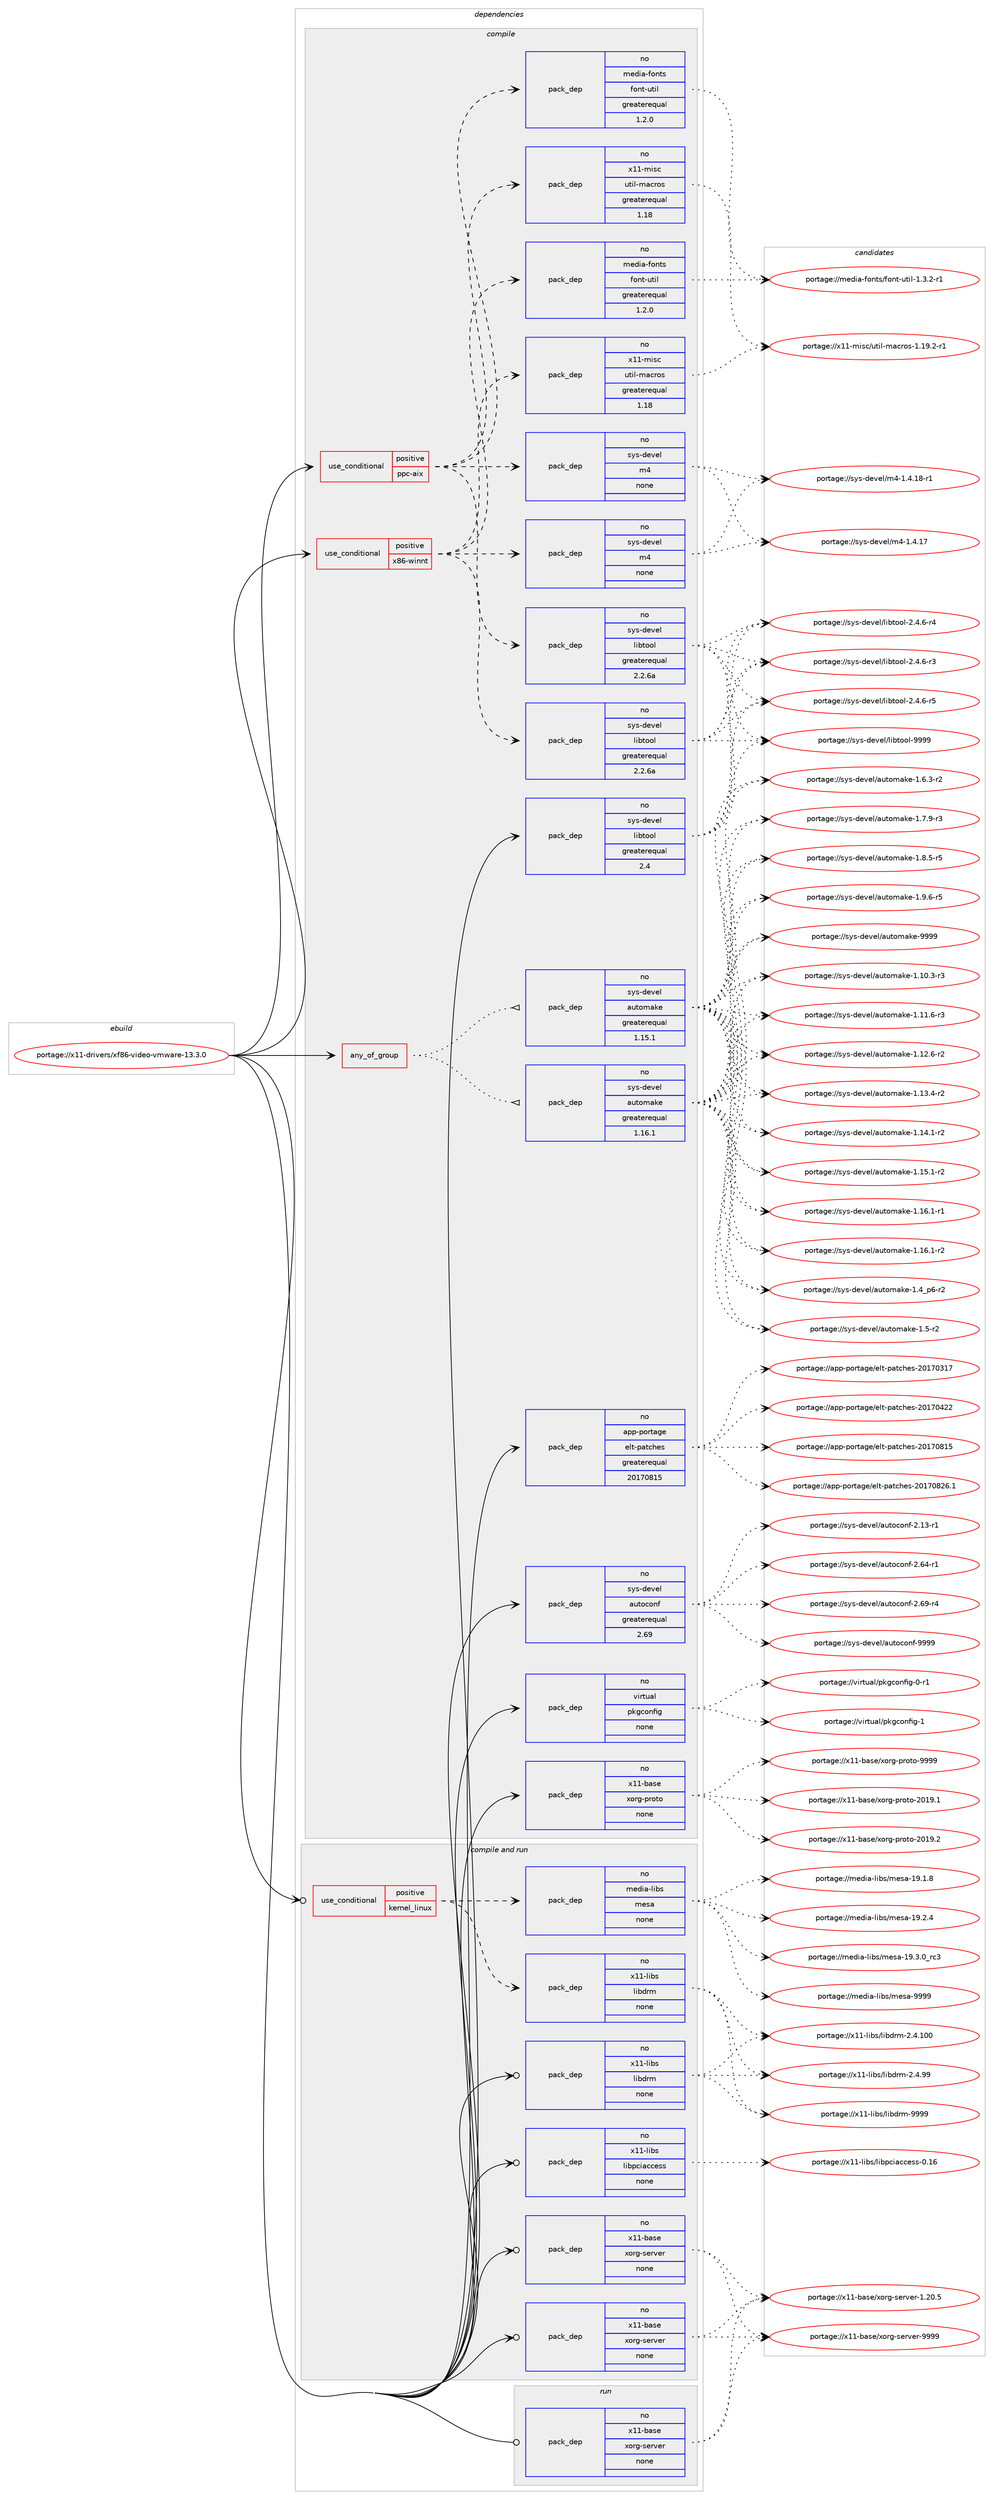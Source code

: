 digraph prolog {

# *************
# Graph options
# *************

newrank=true;
concentrate=true;
compound=true;
graph [rankdir=LR,fontname=Helvetica,fontsize=10,ranksep=1.5];#, ranksep=2.5, nodesep=0.2];
edge  [arrowhead=vee];
node  [fontname=Helvetica,fontsize=10];

# **********
# The ebuild
# **********

subgraph cluster_leftcol {
color=gray;
rank=same;
label=<<i>ebuild</i>>;
id [label="portage://x11-drivers/xf86-video-vmware-13.3.0", color=red, width=4, href="../x11-drivers/xf86-video-vmware-13.3.0.svg"];
}

# ****************
# The dependencies
# ****************

subgraph cluster_midcol {
color=gray;
label=<<i>dependencies</i>>;
subgraph cluster_compile {
fillcolor="#eeeeee";
style=filled;
label=<<i>compile</i>>;
subgraph any7732 {
dependency448470 [label=<<TABLE BORDER="0" CELLBORDER="1" CELLSPACING="0" CELLPADDING="4"><TR><TD CELLPADDING="10">any_of_group</TD></TR></TABLE>>, shape=none, color=red];subgraph pack332702 {
dependency448471 [label=<<TABLE BORDER="0" CELLBORDER="1" CELLSPACING="0" CELLPADDING="4" WIDTH="220"><TR><TD ROWSPAN="6" CELLPADDING="30">pack_dep</TD></TR><TR><TD WIDTH="110">no</TD></TR><TR><TD>sys-devel</TD></TR><TR><TD>automake</TD></TR><TR><TD>greaterequal</TD></TR><TR><TD>1.16.1</TD></TR></TABLE>>, shape=none, color=blue];
}
dependency448470:e -> dependency448471:w [weight=20,style="dotted",arrowhead="oinv"];
subgraph pack332703 {
dependency448472 [label=<<TABLE BORDER="0" CELLBORDER="1" CELLSPACING="0" CELLPADDING="4" WIDTH="220"><TR><TD ROWSPAN="6" CELLPADDING="30">pack_dep</TD></TR><TR><TD WIDTH="110">no</TD></TR><TR><TD>sys-devel</TD></TR><TR><TD>automake</TD></TR><TR><TD>greaterequal</TD></TR><TR><TD>1.15.1</TD></TR></TABLE>>, shape=none, color=blue];
}
dependency448470:e -> dependency448472:w [weight=20,style="dotted",arrowhead="oinv"];
}
id:e -> dependency448470:w [weight=20,style="solid",arrowhead="vee"];
subgraph cond107751 {
dependency448473 [label=<<TABLE BORDER="0" CELLBORDER="1" CELLSPACING="0" CELLPADDING="4"><TR><TD ROWSPAN="3" CELLPADDING="10">use_conditional</TD></TR><TR><TD>positive</TD></TR><TR><TD>ppc-aix</TD></TR></TABLE>>, shape=none, color=red];
subgraph pack332704 {
dependency448474 [label=<<TABLE BORDER="0" CELLBORDER="1" CELLSPACING="0" CELLPADDING="4" WIDTH="220"><TR><TD ROWSPAN="6" CELLPADDING="30">pack_dep</TD></TR><TR><TD WIDTH="110">no</TD></TR><TR><TD>sys-devel</TD></TR><TR><TD>libtool</TD></TR><TR><TD>greaterequal</TD></TR><TR><TD>2.2.6a</TD></TR></TABLE>>, shape=none, color=blue];
}
dependency448473:e -> dependency448474:w [weight=20,style="dashed",arrowhead="vee"];
subgraph pack332705 {
dependency448475 [label=<<TABLE BORDER="0" CELLBORDER="1" CELLSPACING="0" CELLPADDING="4" WIDTH="220"><TR><TD ROWSPAN="6" CELLPADDING="30">pack_dep</TD></TR><TR><TD WIDTH="110">no</TD></TR><TR><TD>sys-devel</TD></TR><TR><TD>m4</TD></TR><TR><TD>none</TD></TR><TR><TD></TD></TR></TABLE>>, shape=none, color=blue];
}
dependency448473:e -> dependency448475:w [weight=20,style="dashed",arrowhead="vee"];
subgraph pack332706 {
dependency448476 [label=<<TABLE BORDER="0" CELLBORDER="1" CELLSPACING="0" CELLPADDING="4" WIDTH="220"><TR><TD ROWSPAN="6" CELLPADDING="30">pack_dep</TD></TR><TR><TD WIDTH="110">no</TD></TR><TR><TD>x11-misc</TD></TR><TR><TD>util-macros</TD></TR><TR><TD>greaterequal</TD></TR><TR><TD>1.18</TD></TR></TABLE>>, shape=none, color=blue];
}
dependency448473:e -> dependency448476:w [weight=20,style="dashed",arrowhead="vee"];
subgraph pack332707 {
dependency448477 [label=<<TABLE BORDER="0" CELLBORDER="1" CELLSPACING="0" CELLPADDING="4" WIDTH="220"><TR><TD ROWSPAN="6" CELLPADDING="30">pack_dep</TD></TR><TR><TD WIDTH="110">no</TD></TR><TR><TD>media-fonts</TD></TR><TR><TD>font-util</TD></TR><TR><TD>greaterequal</TD></TR><TR><TD>1.2.0</TD></TR></TABLE>>, shape=none, color=blue];
}
dependency448473:e -> dependency448477:w [weight=20,style="dashed",arrowhead="vee"];
}
id:e -> dependency448473:w [weight=20,style="solid",arrowhead="vee"];
subgraph cond107752 {
dependency448478 [label=<<TABLE BORDER="0" CELLBORDER="1" CELLSPACING="0" CELLPADDING="4"><TR><TD ROWSPAN="3" CELLPADDING="10">use_conditional</TD></TR><TR><TD>positive</TD></TR><TR><TD>x86-winnt</TD></TR></TABLE>>, shape=none, color=red];
subgraph pack332708 {
dependency448479 [label=<<TABLE BORDER="0" CELLBORDER="1" CELLSPACING="0" CELLPADDING="4" WIDTH="220"><TR><TD ROWSPAN="6" CELLPADDING="30">pack_dep</TD></TR><TR><TD WIDTH="110">no</TD></TR><TR><TD>sys-devel</TD></TR><TR><TD>libtool</TD></TR><TR><TD>greaterequal</TD></TR><TR><TD>2.2.6a</TD></TR></TABLE>>, shape=none, color=blue];
}
dependency448478:e -> dependency448479:w [weight=20,style="dashed",arrowhead="vee"];
subgraph pack332709 {
dependency448480 [label=<<TABLE BORDER="0" CELLBORDER="1" CELLSPACING="0" CELLPADDING="4" WIDTH="220"><TR><TD ROWSPAN="6" CELLPADDING="30">pack_dep</TD></TR><TR><TD WIDTH="110">no</TD></TR><TR><TD>sys-devel</TD></TR><TR><TD>m4</TD></TR><TR><TD>none</TD></TR><TR><TD></TD></TR></TABLE>>, shape=none, color=blue];
}
dependency448478:e -> dependency448480:w [weight=20,style="dashed",arrowhead="vee"];
subgraph pack332710 {
dependency448481 [label=<<TABLE BORDER="0" CELLBORDER="1" CELLSPACING="0" CELLPADDING="4" WIDTH="220"><TR><TD ROWSPAN="6" CELLPADDING="30">pack_dep</TD></TR><TR><TD WIDTH="110">no</TD></TR><TR><TD>x11-misc</TD></TR><TR><TD>util-macros</TD></TR><TR><TD>greaterequal</TD></TR><TR><TD>1.18</TD></TR></TABLE>>, shape=none, color=blue];
}
dependency448478:e -> dependency448481:w [weight=20,style="dashed",arrowhead="vee"];
subgraph pack332711 {
dependency448482 [label=<<TABLE BORDER="0" CELLBORDER="1" CELLSPACING="0" CELLPADDING="4" WIDTH="220"><TR><TD ROWSPAN="6" CELLPADDING="30">pack_dep</TD></TR><TR><TD WIDTH="110">no</TD></TR><TR><TD>media-fonts</TD></TR><TR><TD>font-util</TD></TR><TR><TD>greaterequal</TD></TR><TR><TD>1.2.0</TD></TR></TABLE>>, shape=none, color=blue];
}
dependency448478:e -> dependency448482:w [weight=20,style="dashed",arrowhead="vee"];
}
id:e -> dependency448478:w [weight=20,style="solid",arrowhead="vee"];
subgraph pack332712 {
dependency448483 [label=<<TABLE BORDER="0" CELLBORDER="1" CELLSPACING="0" CELLPADDING="4" WIDTH="220"><TR><TD ROWSPAN="6" CELLPADDING="30">pack_dep</TD></TR><TR><TD WIDTH="110">no</TD></TR><TR><TD>app-portage</TD></TR><TR><TD>elt-patches</TD></TR><TR><TD>greaterequal</TD></TR><TR><TD>20170815</TD></TR></TABLE>>, shape=none, color=blue];
}
id:e -> dependency448483:w [weight=20,style="solid",arrowhead="vee"];
subgraph pack332713 {
dependency448484 [label=<<TABLE BORDER="0" CELLBORDER="1" CELLSPACING="0" CELLPADDING="4" WIDTH="220"><TR><TD ROWSPAN="6" CELLPADDING="30">pack_dep</TD></TR><TR><TD WIDTH="110">no</TD></TR><TR><TD>sys-devel</TD></TR><TR><TD>autoconf</TD></TR><TR><TD>greaterequal</TD></TR><TR><TD>2.69</TD></TR></TABLE>>, shape=none, color=blue];
}
id:e -> dependency448484:w [weight=20,style="solid",arrowhead="vee"];
subgraph pack332714 {
dependency448485 [label=<<TABLE BORDER="0" CELLBORDER="1" CELLSPACING="0" CELLPADDING="4" WIDTH="220"><TR><TD ROWSPAN="6" CELLPADDING="30">pack_dep</TD></TR><TR><TD WIDTH="110">no</TD></TR><TR><TD>sys-devel</TD></TR><TR><TD>libtool</TD></TR><TR><TD>greaterequal</TD></TR><TR><TD>2.4</TD></TR></TABLE>>, shape=none, color=blue];
}
id:e -> dependency448485:w [weight=20,style="solid",arrowhead="vee"];
subgraph pack332715 {
dependency448486 [label=<<TABLE BORDER="0" CELLBORDER="1" CELLSPACING="0" CELLPADDING="4" WIDTH="220"><TR><TD ROWSPAN="6" CELLPADDING="30">pack_dep</TD></TR><TR><TD WIDTH="110">no</TD></TR><TR><TD>virtual</TD></TR><TR><TD>pkgconfig</TD></TR><TR><TD>none</TD></TR><TR><TD></TD></TR></TABLE>>, shape=none, color=blue];
}
id:e -> dependency448486:w [weight=20,style="solid",arrowhead="vee"];
subgraph pack332716 {
dependency448487 [label=<<TABLE BORDER="0" CELLBORDER="1" CELLSPACING="0" CELLPADDING="4" WIDTH="220"><TR><TD ROWSPAN="6" CELLPADDING="30">pack_dep</TD></TR><TR><TD WIDTH="110">no</TD></TR><TR><TD>x11-base</TD></TR><TR><TD>xorg-proto</TD></TR><TR><TD>none</TD></TR><TR><TD></TD></TR></TABLE>>, shape=none, color=blue];
}
id:e -> dependency448487:w [weight=20,style="solid",arrowhead="vee"];
}
subgraph cluster_compileandrun {
fillcolor="#eeeeee";
style=filled;
label=<<i>compile and run</i>>;
subgraph cond107753 {
dependency448488 [label=<<TABLE BORDER="0" CELLBORDER="1" CELLSPACING="0" CELLPADDING="4"><TR><TD ROWSPAN="3" CELLPADDING="10">use_conditional</TD></TR><TR><TD>positive</TD></TR><TR><TD>kernel_linux</TD></TR></TABLE>>, shape=none, color=red];
subgraph pack332717 {
dependency448489 [label=<<TABLE BORDER="0" CELLBORDER="1" CELLSPACING="0" CELLPADDING="4" WIDTH="220"><TR><TD ROWSPAN="6" CELLPADDING="30">pack_dep</TD></TR><TR><TD WIDTH="110">no</TD></TR><TR><TD>x11-libs</TD></TR><TR><TD>libdrm</TD></TR><TR><TD>none</TD></TR><TR><TD></TD></TR></TABLE>>, shape=none, color=blue];
}
dependency448488:e -> dependency448489:w [weight=20,style="dashed",arrowhead="vee"];
subgraph pack332718 {
dependency448490 [label=<<TABLE BORDER="0" CELLBORDER="1" CELLSPACING="0" CELLPADDING="4" WIDTH="220"><TR><TD ROWSPAN="6" CELLPADDING="30">pack_dep</TD></TR><TR><TD WIDTH="110">no</TD></TR><TR><TD>media-libs</TD></TR><TR><TD>mesa</TD></TR><TR><TD>none</TD></TR><TR><TD></TD></TR></TABLE>>, shape=none, color=blue];
}
dependency448488:e -> dependency448490:w [weight=20,style="dashed",arrowhead="vee"];
}
id:e -> dependency448488:w [weight=20,style="solid",arrowhead="odotvee"];
subgraph pack332719 {
dependency448491 [label=<<TABLE BORDER="0" CELLBORDER="1" CELLSPACING="0" CELLPADDING="4" WIDTH="220"><TR><TD ROWSPAN="6" CELLPADDING="30">pack_dep</TD></TR><TR><TD WIDTH="110">no</TD></TR><TR><TD>x11-base</TD></TR><TR><TD>xorg-server</TD></TR><TR><TD>none</TD></TR><TR><TD></TD></TR></TABLE>>, shape=none, color=blue];
}
id:e -> dependency448491:w [weight=20,style="solid",arrowhead="odotvee"];
subgraph pack332720 {
dependency448492 [label=<<TABLE BORDER="0" CELLBORDER="1" CELLSPACING="0" CELLPADDING="4" WIDTH="220"><TR><TD ROWSPAN="6" CELLPADDING="30">pack_dep</TD></TR><TR><TD WIDTH="110">no</TD></TR><TR><TD>x11-base</TD></TR><TR><TD>xorg-server</TD></TR><TR><TD>none</TD></TR><TR><TD></TD></TR></TABLE>>, shape=none, color=blue];
}
id:e -> dependency448492:w [weight=20,style="solid",arrowhead="odotvee"];
subgraph pack332721 {
dependency448493 [label=<<TABLE BORDER="0" CELLBORDER="1" CELLSPACING="0" CELLPADDING="4" WIDTH="220"><TR><TD ROWSPAN="6" CELLPADDING="30">pack_dep</TD></TR><TR><TD WIDTH="110">no</TD></TR><TR><TD>x11-libs</TD></TR><TR><TD>libdrm</TD></TR><TR><TD>none</TD></TR><TR><TD></TD></TR></TABLE>>, shape=none, color=blue];
}
id:e -> dependency448493:w [weight=20,style="solid",arrowhead="odotvee"];
subgraph pack332722 {
dependency448494 [label=<<TABLE BORDER="0" CELLBORDER="1" CELLSPACING="0" CELLPADDING="4" WIDTH="220"><TR><TD ROWSPAN="6" CELLPADDING="30">pack_dep</TD></TR><TR><TD WIDTH="110">no</TD></TR><TR><TD>x11-libs</TD></TR><TR><TD>libpciaccess</TD></TR><TR><TD>none</TD></TR><TR><TD></TD></TR></TABLE>>, shape=none, color=blue];
}
id:e -> dependency448494:w [weight=20,style="solid",arrowhead="odotvee"];
}
subgraph cluster_run {
fillcolor="#eeeeee";
style=filled;
label=<<i>run</i>>;
subgraph pack332723 {
dependency448495 [label=<<TABLE BORDER="0" CELLBORDER="1" CELLSPACING="0" CELLPADDING="4" WIDTH="220"><TR><TD ROWSPAN="6" CELLPADDING="30">pack_dep</TD></TR><TR><TD WIDTH="110">no</TD></TR><TR><TD>x11-base</TD></TR><TR><TD>xorg-server</TD></TR><TR><TD>none</TD></TR><TR><TD></TD></TR></TABLE>>, shape=none, color=blue];
}
id:e -> dependency448495:w [weight=20,style="solid",arrowhead="odot"];
}
}

# **************
# The candidates
# **************

subgraph cluster_choices {
rank=same;
color=gray;
label=<<i>candidates</i>>;

subgraph choice332702 {
color=black;
nodesep=1;
choiceportage11512111545100101118101108479711711611110997107101454946494846514511451 [label="portage://sys-devel/automake-1.10.3-r3", color=red, width=4,href="../sys-devel/automake-1.10.3-r3.svg"];
choiceportage11512111545100101118101108479711711611110997107101454946494946544511451 [label="portage://sys-devel/automake-1.11.6-r3", color=red, width=4,href="../sys-devel/automake-1.11.6-r3.svg"];
choiceportage11512111545100101118101108479711711611110997107101454946495046544511450 [label="portage://sys-devel/automake-1.12.6-r2", color=red, width=4,href="../sys-devel/automake-1.12.6-r2.svg"];
choiceportage11512111545100101118101108479711711611110997107101454946495146524511450 [label="portage://sys-devel/automake-1.13.4-r2", color=red, width=4,href="../sys-devel/automake-1.13.4-r2.svg"];
choiceportage11512111545100101118101108479711711611110997107101454946495246494511450 [label="portage://sys-devel/automake-1.14.1-r2", color=red, width=4,href="../sys-devel/automake-1.14.1-r2.svg"];
choiceportage11512111545100101118101108479711711611110997107101454946495346494511450 [label="portage://sys-devel/automake-1.15.1-r2", color=red, width=4,href="../sys-devel/automake-1.15.1-r2.svg"];
choiceportage11512111545100101118101108479711711611110997107101454946495446494511449 [label="portage://sys-devel/automake-1.16.1-r1", color=red, width=4,href="../sys-devel/automake-1.16.1-r1.svg"];
choiceportage11512111545100101118101108479711711611110997107101454946495446494511450 [label="portage://sys-devel/automake-1.16.1-r2", color=red, width=4,href="../sys-devel/automake-1.16.1-r2.svg"];
choiceportage115121115451001011181011084797117116111109971071014549465295112544511450 [label="portage://sys-devel/automake-1.4_p6-r2", color=red, width=4,href="../sys-devel/automake-1.4_p6-r2.svg"];
choiceportage11512111545100101118101108479711711611110997107101454946534511450 [label="portage://sys-devel/automake-1.5-r2", color=red, width=4,href="../sys-devel/automake-1.5-r2.svg"];
choiceportage115121115451001011181011084797117116111109971071014549465446514511450 [label="portage://sys-devel/automake-1.6.3-r2", color=red, width=4,href="../sys-devel/automake-1.6.3-r2.svg"];
choiceportage115121115451001011181011084797117116111109971071014549465546574511451 [label="portage://sys-devel/automake-1.7.9-r3", color=red, width=4,href="../sys-devel/automake-1.7.9-r3.svg"];
choiceportage115121115451001011181011084797117116111109971071014549465646534511453 [label="portage://sys-devel/automake-1.8.5-r5", color=red, width=4,href="../sys-devel/automake-1.8.5-r5.svg"];
choiceportage115121115451001011181011084797117116111109971071014549465746544511453 [label="portage://sys-devel/automake-1.9.6-r5", color=red, width=4,href="../sys-devel/automake-1.9.6-r5.svg"];
choiceportage115121115451001011181011084797117116111109971071014557575757 [label="portage://sys-devel/automake-9999", color=red, width=4,href="../sys-devel/automake-9999.svg"];
dependency448471:e -> choiceportage11512111545100101118101108479711711611110997107101454946494846514511451:w [style=dotted,weight="100"];
dependency448471:e -> choiceportage11512111545100101118101108479711711611110997107101454946494946544511451:w [style=dotted,weight="100"];
dependency448471:e -> choiceportage11512111545100101118101108479711711611110997107101454946495046544511450:w [style=dotted,weight="100"];
dependency448471:e -> choiceportage11512111545100101118101108479711711611110997107101454946495146524511450:w [style=dotted,weight="100"];
dependency448471:e -> choiceportage11512111545100101118101108479711711611110997107101454946495246494511450:w [style=dotted,weight="100"];
dependency448471:e -> choiceportage11512111545100101118101108479711711611110997107101454946495346494511450:w [style=dotted,weight="100"];
dependency448471:e -> choiceportage11512111545100101118101108479711711611110997107101454946495446494511449:w [style=dotted,weight="100"];
dependency448471:e -> choiceportage11512111545100101118101108479711711611110997107101454946495446494511450:w [style=dotted,weight="100"];
dependency448471:e -> choiceportage115121115451001011181011084797117116111109971071014549465295112544511450:w [style=dotted,weight="100"];
dependency448471:e -> choiceportage11512111545100101118101108479711711611110997107101454946534511450:w [style=dotted,weight="100"];
dependency448471:e -> choiceportage115121115451001011181011084797117116111109971071014549465446514511450:w [style=dotted,weight="100"];
dependency448471:e -> choiceportage115121115451001011181011084797117116111109971071014549465546574511451:w [style=dotted,weight="100"];
dependency448471:e -> choiceportage115121115451001011181011084797117116111109971071014549465646534511453:w [style=dotted,weight="100"];
dependency448471:e -> choiceportage115121115451001011181011084797117116111109971071014549465746544511453:w [style=dotted,weight="100"];
dependency448471:e -> choiceportage115121115451001011181011084797117116111109971071014557575757:w [style=dotted,weight="100"];
}
subgraph choice332703 {
color=black;
nodesep=1;
choiceportage11512111545100101118101108479711711611110997107101454946494846514511451 [label="portage://sys-devel/automake-1.10.3-r3", color=red, width=4,href="../sys-devel/automake-1.10.3-r3.svg"];
choiceportage11512111545100101118101108479711711611110997107101454946494946544511451 [label="portage://sys-devel/automake-1.11.6-r3", color=red, width=4,href="../sys-devel/automake-1.11.6-r3.svg"];
choiceportage11512111545100101118101108479711711611110997107101454946495046544511450 [label="portage://sys-devel/automake-1.12.6-r2", color=red, width=4,href="../sys-devel/automake-1.12.6-r2.svg"];
choiceportage11512111545100101118101108479711711611110997107101454946495146524511450 [label="portage://sys-devel/automake-1.13.4-r2", color=red, width=4,href="../sys-devel/automake-1.13.4-r2.svg"];
choiceportage11512111545100101118101108479711711611110997107101454946495246494511450 [label="portage://sys-devel/automake-1.14.1-r2", color=red, width=4,href="../sys-devel/automake-1.14.1-r2.svg"];
choiceportage11512111545100101118101108479711711611110997107101454946495346494511450 [label="portage://sys-devel/automake-1.15.1-r2", color=red, width=4,href="../sys-devel/automake-1.15.1-r2.svg"];
choiceportage11512111545100101118101108479711711611110997107101454946495446494511449 [label="portage://sys-devel/automake-1.16.1-r1", color=red, width=4,href="../sys-devel/automake-1.16.1-r1.svg"];
choiceportage11512111545100101118101108479711711611110997107101454946495446494511450 [label="portage://sys-devel/automake-1.16.1-r2", color=red, width=4,href="../sys-devel/automake-1.16.1-r2.svg"];
choiceportage115121115451001011181011084797117116111109971071014549465295112544511450 [label="portage://sys-devel/automake-1.4_p6-r2", color=red, width=4,href="../sys-devel/automake-1.4_p6-r2.svg"];
choiceportage11512111545100101118101108479711711611110997107101454946534511450 [label="portage://sys-devel/automake-1.5-r2", color=red, width=4,href="../sys-devel/automake-1.5-r2.svg"];
choiceportage115121115451001011181011084797117116111109971071014549465446514511450 [label="portage://sys-devel/automake-1.6.3-r2", color=red, width=4,href="../sys-devel/automake-1.6.3-r2.svg"];
choiceportage115121115451001011181011084797117116111109971071014549465546574511451 [label="portage://sys-devel/automake-1.7.9-r3", color=red, width=4,href="../sys-devel/automake-1.7.9-r3.svg"];
choiceportage115121115451001011181011084797117116111109971071014549465646534511453 [label="portage://sys-devel/automake-1.8.5-r5", color=red, width=4,href="../sys-devel/automake-1.8.5-r5.svg"];
choiceportage115121115451001011181011084797117116111109971071014549465746544511453 [label="portage://sys-devel/automake-1.9.6-r5", color=red, width=4,href="../sys-devel/automake-1.9.6-r5.svg"];
choiceportage115121115451001011181011084797117116111109971071014557575757 [label="portage://sys-devel/automake-9999", color=red, width=4,href="../sys-devel/automake-9999.svg"];
dependency448472:e -> choiceportage11512111545100101118101108479711711611110997107101454946494846514511451:w [style=dotted,weight="100"];
dependency448472:e -> choiceportage11512111545100101118101108479711711611110997107101454946494946544511451:w [style=dotted,weight="100"];
dependency448472:e -> choiceportage11512111545100101118101108479711711611110997107101454946495046544511450:w [style=dotted,weight="100"];
dependency448472:e -> choiceportage11512111545100101118101108479711711611110997107101454946495146524511450:w [style=dotted,weight="100"];
dependency448472:e -> choiceportage11512111545100101118101108479711711611110997107101454946495246494511450:w [style=dotted,weight="100"];
dependency448472:e -> choiceportage11512111545100101118101108479711711611110997107101454946495346494511450:w [style=dotted,weight="100"];
dependency448472:e -> choiceportage11512111545100101118101108479711711611110997107101454946495446494511449:w [style=dotted,weight="100"];
dependency448472:e -> choiceportage11512111545100101118101108479711711611110997107101454946495446494511450:w [style=dotted,weight="100"];
dependency448472:e -> choiceportage115121115451001011181011084797117116111109971071014549465295112544511450:w [style=dotted,weight="100"];
dependency448472:e -> choiceportage11512111545100101118101108479711711611110997107101454946534511450:w [style=dotted,weight="100"];
dependency448472:e -> choiceportage115121115451001011181011084797117116111109971071014549465446514511450:w [style=dotted,weight="100"];
dependency448472:e -> choiceportage115121115451001011181011084797117116111109971071014549465546574511451:w [style=dotted,weight="100"];
dependency448472:e -> choiceportage115121115451001011181011084797117116111109971071014549465646534511453:w [style=dotted,weight="100"];
dependency448472:e -> choiceportage115121115451001011181011084797117116111109971071014549465746544511453:w [style=dotted,weight="100"];
dependency448472:e -> choiceportage115121115451001011181011084797117116111109971071014557575757:w [style=dotted,weight="100"];
}
subgraph choice332704 {
color=black;
nodesep=1;
choiceportage1151211154510010111810110847108105981161111111084550465246544511451 [label="portage://sys-devel/libtool-2.4.6-r3", color=red, width=4,href="../sys-devel/libtool-2.4.6-r3.svg"];
choiceportage1151211154510010111810110847108105981161111111084550465246544511452 [label="portage://sys-devel/libtool-2.4.6-r4", color=red, width=4,href="../sys-devel/libtool-2.4.6-r4.svg"];
choiceportage1151211154510010111810110847108105981161111111084550465246544511453 [label="portage://sys-devel/libtool-2.4.6-r5", color=red, width=4,href="../sys-devel/libtool-2.4.6-r5.svg"];
choiceportage1151211154510010111810110847108105981161111111084557575757 [label="portage://sys-devel/libtool-9999", color=red, width=4,href="../sys-devel/libtool-9999.svg"];
dependency448474:e -> choiceportage1151211154510010111810110847108105981161111111084550465246544511451:w [style=dotted,weight="100"];
dependency448474:e -> choiceportage1151211154510010111810110847108105981161111111084550465246544511452:w [style=dotted,weight="100"];
dependency448474:e -> choiceportage1151211154510010111810110847108105981161111111084550465246544511453:w [style=dotted,weight="100"];
dependency448474:e -> choiceportage1151211154510010111810110847108105981161111111084557575757:w [style=dotted,weight="100"];
}
subgraph choice332705 {
color=black;
nodesep=1;
choiceportage11512111545100101118101108471095245494652464955 [label="portage://sys-devel/m4-1.4.17", color=red, width=4,href="../sys-devel/m4-1.4.17.svg"];
choiceportage115121115451001011181011084710952454946524649564511449 [label="portage://sys-devel/m4-1.4.18-r1", color=red, width=4,href="../sys-devel/m4-1.4.18-r1.svg"];
dependency448475:e -> choiceportage11512111545100101118101108471095245494652464955:w [style=dotted,weight="100"];
dependency448475:e -> choiceportage115121115451001011181011084710952454946524649564511449:w [style=dotted,weight="100"];
}
subgraph choice332706 {
color=black;
nodesep=1;
choiceportage1204949451091051159947117116105108451099799114111115454946495746504511449 [label="portage://x11-misc/util-macros-1.19.2-r1", color=red, width=4,href="../x11-misc/util-macros-1.19.2-r1.svg"];
dependency448476:e -> choiceportage1204949451091051159947117116105108451099799114111115454946495746504511449:w [style=dotted,weight="100"];
}
subgraph choice332707 {
color=black;
nodesep=1;
choiceportage109101100105974510211111011611547102111110116451171161051084549465146504511449 [label="portage://media-fonts/font-util-1.3.2-r1", color=red, width=4,href="../media-fonts/font-util-1.3.2-r1.svg"];
dependency448477:e -> choiceportage109101100105974510211111011611547102111110116451171161051084549465146504511449:w [style=dotted,weight="100"];
}
subgraph choice332708 {
color=black;
nodesep=1;
choiceportage1151211154510010111810110847108105981161111111084550465246544511451 [label="portage://sys-devel/libtool-2.4.6-r3", color=red, width=4,href="../sys-devel/libtool-2.4.6-r3.svg"];
choiceportage1151211154510010111810110847108105981161111111084550465246544511452 [label="portage://sys-devel/libtool-2.4.6-r4", color=red, width=4,href="../sys-devel/libtool-2.4.6-r4.svg"];
choiceportage1151211154510010111810110847108105981161111111084550465246544511453 [label="portage://sys-devel/libtool-2.4.6-r5", color=red, width=4,href="../sys-devel/libtool-2.4.6-r5.svg"];
choiceportage1151211154510010111810110847108105981161111111084557575757 [label="portage://sys-devel/libtool-9999", color=red, width=4,href="../sys-devel/libtool-9999.svg"];
dependency448479:e -> choiceportage1151211154510010111810110847108105981161111111084550465246544511451:w [style=dotted,weight="100"];
dependency448479:e -> choiceportage1151211154510010111810110847108105981161111111084550465246544511452:w [style=dotted,weight="100"];
dependency448479:e -> choiceportage1151211154510010111810110847108105981161111111084550465246544511453:w [style=dotted,weight="100"];
dependency448479:e -> choiceportage1151211154510010111810110847108105981161111111084557575757:w [style=dotted,weight="100"];
}
subgraph choice332709 {
color=black;
nodesep=1;
choiceportage11512111545100101118101108471095245494652464955 [label="portage://sys-devel/m4-1.4.17", color=red, width=4,href="../sys-devel/m4-1.4.17.svg"];
choiceportage115121115451001011181011084710952454946524649564511449 [label="portage://sys-devel/m4-1.4.18-r1", color=red, width=4,href="../sys-devel/m4-1.4.18-r1.svg"];
dependency448480:e -> choiceportage11512111545100101118101108471095245494652464955:w [style=dotted,weight="100"];
dependency448480:e -> choiceportage115121115451001011181011084710952454946524649564511449:w [style=dotted,weight="100"];
}
subgraph choice332710 {
color=black;
nodesep=1;
choiceportage1204949451091051159947117116105108451099799114111115454946495746504511449 [label="portage://x11-misc/util-macros-1.19.2-r1", color=red, width=4,href="../x11-misc/util-macros-1.19.2-r1.svg"];
dependency448481:e -> choiceportage1204949451091051159947117116105108451099799114111115454946495746504511449:w [style=dotted,weight="100"];
}
subgraph choice332711 {
color=black;
nodesep=1;
choiceportage109101100105974510211111011611547102111110116451171161051084549465146504511449 [label="portage://media-fonts/font-util-1.3.2-r1", color=red, width=4,href="../media-fonts/font-util-1.3.2-r1.svg"];
dependency448482:e -> choiceportage109101100105974510211111011611547102111110116451171161051084549465146504511449:w [style=dotted,weight="100"];
}
subgraph choice332712 {
color=black;
nodesep=1;
choiceportage97112112451121111141169710310147101108116451129711699104101115455048495548514955 [label="portage://app-portage/elt-patches-20170317", color=red, width=4,href="../app-portage/elt-patches-20170317.svg"];
choiceportage97112112451121111141169710310147101108116451129711699104101115455048495548525050 [label="portage://app-portage/elt-patches-20170422", color=red, width=4,href="../app-portage/elt-patches-20170422.svg"];
choiceportage97112112451121111141169710310147101108116451129711699104101115455048495548564953 [label="portage://app-portage/elt-patches-20170815", color=red, width=4,href="../app-portage/elt-patches-20170815.svg"];
choiceportage971121124511211111411697103101471011081164511297116991041011154550484955485650544649 [label="portage://app-portage/elt-patches-20170826.1", color=red, width=4,href="../app-portage/elt-patches-20170826.1.svg"];
dependency448483:e -> choiceportage97112112451121111141169710310147101108116451129711699104101115455048495548514955:w [style=dotted,weight="100"];
dependency448483:e -> choiceportage97112112451121111141169710310147101108116451129711699104101115455048495548525050:w [style=dotted,weight="100"];
dependency448483:e -> choiceportage97112112451121111141169710310147101108116451129711699104101115455048495548564953:w [style=dotted,weight="100"];
dependency448483:e -> choiceportage971121124511211111411697103101471011081164511297116991041011154550484955485650544649:w [style=dotted,weight="100"];
}
subgraph choice332713 {
color=black;
nodesep=1;
choiceportage1151211154510010111810110847971171161119911111010245504649514511449 [label="portage://sys-devel/autoconf-2.13-r1", color=red, width=4,href="../sys-devel/autoconf-2.13-r1.svg"];
choiceportage1151211154510010111810110847971171161119911111010245504654524511449 [label="portage://sys-devel/autoconf-2.64-r1", color=red, width=4,href="../sys-devel/autoconf-2.64-r1.svg"];
choiceportage1151211154510010111810110847971171161119911111010245504654574511452 [label="portage://sys-devel/autoconf-2.69-r4", color=red, width=4,href="../sys-devel/autoconf-2.69-r4.svg"];
choiceportage115121115451001011181011084797117116111991111101024557575757 [label="portage://sys-devel/autoconf-9999", color=red, width=4,href="../sys-devel/autoconf-9999.svg"];
dependency448484:e -> choiceportage1151211154510010111810110847971171161119911111010245504649514511449:w [style=dotted,weight="100"];
dependency448484:e -> choiceportage1151211154510010111810110847971171161119911111010245504654524511449:w [style=dotted,weight="100"];
dependency448484:e -> choiceportage1151211154510010111810110847971171161119911111010245504654574511452:w [style=dotted,weight="100"];
dependency448484:e -> choiceportage115121115451001011181011084797117116111991111101024557575757:w [style=dotted,weight="100"];
}
subgraph choice332714 {
color=black;
nodesep=1;
choiceportage1151211154510010111810110847108105981161111111084550465246544511451 [label="portage://sys-devel/libtool-2.4.6-r3", color=red, width=4,href="../sys-devel/libtool-2.4.6-r3.svg"];
choiceportage1151211154510010111810110847108105981161111111084550465246544511452 [label="portage://sys-devel/libtool-2.4.6-r4", color=red, width=4,href="../sys-devel/libtool-2.4.6-r4.svg"];
choiceportage1151211154510010111810110847108105981161111111084550465246544511453 [label="portage://sys-devel/libtool-2.4.6-r5", color=red, width=4,href="../sys-devel/libtool-2.4.6-r5.svg"];
choiceportage1151211154510010111810110847108105981161111111084557575757 [label="portage://sys-devel/libtool-9999", color=red, width=4,href="../sys-devel/libtool-9999.svg"];
dependency448485:e -> choiceportage1151211154510010111810110847108105981161111111084550465246544511451:w [style=dotted,weight="100"];
dependency448485:e -> choiceportage1151211154510010111810110847108105981161111111084550465246544511452:w [style=dotted,weight="100"];
dependency448485:e -> choiceportage1151211154510010111810110847108105981161111111084550465246544511453:w [style=dotted,weight="100"];
dependency448485:e -> choiceportage1151211154510010111810110847108105981161111111084557575757:w [style=dotted,weight="100"];
}
subgraph choice332715 {
color=black;
nodesep=1;
choiceportage11810511411611797108471121071039911111010210510345484511449 [label="portage://virtual/pkgconfig-0-r1", color=red, width=4,href="../virtual/pkgconfig-0-r1.svg"];
choiceportage1181051141161179710847112107103991111101021051034549 [label="portage://virtual/pkgconfig-1", color=red, width=4,href="../virtual/pkgconfig-1.svg"];
dependency448486:e -> choiceportage11810511411611797108471121071039911111010210510345484511449:w [style=dotted,weight="100"];
dependency448486:e -> choiceportage1181051141161179710847112107103991111101021051034549:w [style=dotted,weight="100"];
}
subgraph choice332716 {
color=black;
nodesep=1;
choiceportage1204949459897115101471201111141034511211411111611145504849574649 [label="portage://x11-base/xorg-proto-2019.1", color=red, width=4,href="../x11-base/xorg-proto-2019.1.svg"];
choiceportage1204949459897115101471201111141034511211411111611145504849574650 [label="portage://x11-base/xorg-proto-2019.2", color=red, width=4,href="../x11-base/xorg-proto-2019.2.svg"];
choiceportage120494945989711510147120111114103451121141111161114557575757 [label="portage://x11-base/xorg-proto-9999", color=red, width=4,href="../x11-base/xorg-proto-9999.svg"];
dependency448487:e -> choiceportage1204949459897115101471201111141034511211411111611145504849574649:w [style=dotted,weight="100"];
dependency448487:e -> choiceportage1204949459897115101471201111141034511211411111611145504849574650:w [style=dotted,weight="100"];
dependency448487:e -> choiceportage120494945989711510147120111114103451121141111161114557575757:w [style=dotted,weight="100"];
}
subgraph choice332717 {
color=black;
nodesep=1;
choiceportage1204949451081059811547108105981001141094550465246494848 [label="portage://x11-libs/libdrm-2.4.100", color=red, width=4,href="../x11-libs/libdrm-2.4.100.svg"];
choiceportage12049494510810598115471081059810011410945504652465757 [label="portage://x11-libs/libdrm-2.4.99", color=red, width=4,href="../x11-libs/libdrm-2.4.99.svg"];
choiceportage1204949451081059811547108105981001141094557575757 [label="portage://x11-libs/libdrm-9999", color=red, width=4,href="../x11-libs/libdrm-9999.svg"];
dependency448489:e -> choiceportage1204949451081059811547108105981001141094550465246494848:w [style=dotted,weight="100"];
dependency448489:e -> choiceportage12049494510810598115471081059810011410945504652465757:w [style=dotted,weight="100"];
dependency448489:e -> choiceportage1204949451081059811547108105981001141094557575757:w [style=dotted,weight="100"];
}
subgraph choice332718 {
color=black;
nodesep=1;
choiceportage109101100105974510810598115471091011159745495746494656 [label="portage://media-libs/mesa-19.1.8", color=red, width=4,href="../media-libs/mesa-19.1.8.svg"];
choiceportage109101100105974510810598115471091011159745495746504652 [label="portage://media-libs/mesa-19.2.4", color=red, width=4,href="../media-libs/mesa-19.2.4.svg"];
choiceportage109101100105974510810598115471091011159745495746514648951149951 [label="portage://media-libs/mesa-19.3.0_rc3", color=red, width=4,href="../media-libs/mesa-19.3.0_rc3.svg"];
choiceportage10910110010597451081059811547109101115974557575757 [label="portage://media-libs/mesa-9999", color=red, width=4,href="../media-libs/mesa-9999.svg"];
dependency448490:e -> choiceportage109101100105974510810598115471091011159745495746494656:w [style=dotted,weight="100"];
dependency448490:e -> choiceportage109101100105974510810598115471091011159745495746504652:w [style=dotted,weight="100"];
dependency448490:e -> choiceportage109101100105974510810598115471091011159745495746514648951149951:w [style=dotted,weight="100"];
dependency448490:e -> choiceportage10910110010597451081059811547109101115974557575757:w [style=dotted,weight="100"];
}
subgraph choice332719 {
color=black;
nodesep=1;
choiceportage1204949459897115101471201111141034511510111411810111445494650484653 [label="portage://x11-base/xorg-server-1.20.5", color=red, width=4,href="../x11-base/xorg-server-1.20.5.svg"];
choiceportage120494945989711510147120111114103451151011141181011144557575757 [label="portage://x11-base/xorg-server-9999", color=red, width=4,href="../x11-base/xorg-server-9999.svg"];
dependency448491:e -> choiceportage1204949459897115101471201111141034511510111411810111445494650484653:w [style=dotted,weight="100"];
dependency448491:e -> choiceportage120494945989711510147120111114103451151011141181011144557575757:w [style=dotted,weight="100"];
}
subgraph choice332720 {
color=black;
nodesep=1;
choiceportage1204949459897115101471201111141034511510111411810111445494650484653 [label="portage://x11-base/xorg-server-1.20.5", color=red, width=4,href="../x11-base/xorg-server-1.20.5.svg"];
choiceportage120494945989711510147120111114103451151011141181011144557575757 [label="portage://x11-base/xorg-server-9999", color=red, width=4,href="../x11-base/xorg-server-9999.svg"];
dependency448492:e -> choiceportage1204949459897115101471201111141034511510111411810111445494650484653:w [style=dotted,weight="100"];
dependency448492:e -> choiceportage120494945989711510147120111114103451151011141181011144557575757:w [style=dotted,weight="100"];
}
subgraph choice332721 {
color=black;
nodesep=1;
choiceportage1204949451081059811547108105981001141094550465246494848 [label="portage://x11-libs/libdrm-2.4.100", color=red, width=4,href="../x11-libs/libdrm-2.4.100.svg"];
choiceportage12049494510810598115471081059810011410945504652465757 [label="portage://x11-libs/libdrm-2.4.99", color=red, width=4,href="../x11-libs/libdrm-2.4.99.svg"];
choiceportage1204949451081059811547108105981001141094557575757 [label="portage://x11-libs/libdrm-9999", color=red, width=4,href="../x11-libs/libdrm-9999.svg"];
dependency448493:e -> choiceportage1204949451081059811547108105981001141094550465246494848:w [style=dotted,weight="100"];
dependency448493:e -> choiceportage12049494510810598115471081059810011410945504652465757:w [style=dotted,weight="100"];
dependency448493:e -> choiceportage1204949451081059811547108105981001141094557575757:w [style=dotted,weight="100"];
}
subgraph choice332722 {
color=black;
nodesep=1;
choiceportage120494945108105981154710810598112991059799991011151154548464954 [label="portage://x11-libs/libpciaccess-0.16", color=red, width=4,href="../x11-libs/libpciaccess-0.16.svg"];
dependency448494:e -> choiceportage120494945108105981154710810598112991059799991011151154548464954:w [style=dotted,weight="100"];
}
subgraph choice332723 {
color=black;
nodesep=1;
choiceportage1204949459897115101471201111141034511510111411810111445494650484653 [label="portage://x11-base/xorg-server-1.20.5", color=red, width=4,href="../x11-base/xorg-server-1.20.5.svg"];
choiceportage120494945989711510147120111114103451151011141181011144557575757 [label="portage://x11-base/xorg-server-9999", color=red, width=4,href="../x11-base/xorg-server-9999.svg"];
dependency448495:e -> choiceportage1204949459897115101471201111141034511510111411810111445494650484653:w [style=dotted,weight="100"];
dependency448495:e -> choiceportage120494945989711510147120111114103451151011141181011144557575757:w [style=dotted,weight="100"];
}
}

}
